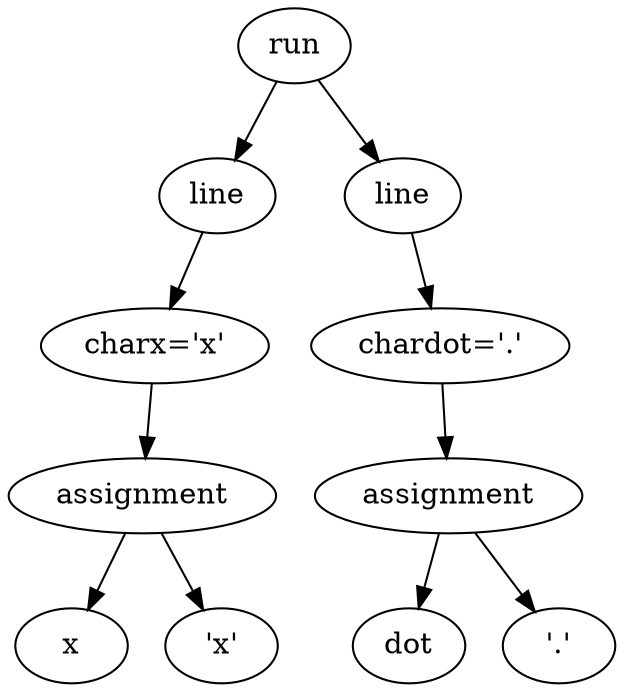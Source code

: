 digraph {
	8785898703524 [label=run]
	8785898589088 [label=line]
	8785898703524 -> 8785898589088
	8785898588911 [label="charx='x'"]
	8785898589088 -> 8785898588911
	8785898588797 [label=assignment]
	8785898588911 -> 8785898588797
	8785898588515 [label=x]
	8785898588797 -> 8785898588515
	8785898588923 [label="'x'"]
	8785898588797 -> 8785898588923
	8785898588968 [label=line]
	8785898703524 -> 8785898588968
	8785898588941 [label="chardot='.'"]
	8785898588968 -> 8785898588941
	8785898588812 [label=assignment]
	8785898588941 -> 8785898588812
	8785898588608 [label=dot]
	8785898588812 -> 8785898588608
	8785898588884 [label="'.'"]
	8785898588812 -> 8785898588884
}
